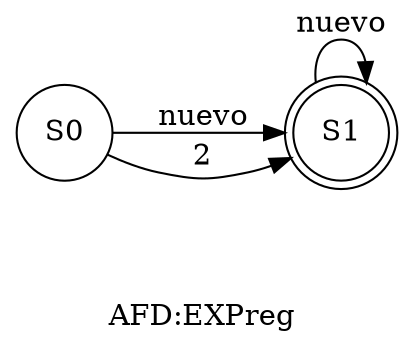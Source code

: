 digraph G {label = "AFD:EXPreg"
rankdir="LR";
node [shape="circle"];
SI[shape = none, fontcolor="white"];
S1[shape="doublecircle"];
S1[shape="doublecircle"];
S1[shape="doublecircle"];
S0->S1[label="nuevo"];
S0->S1[label="2"];
S1->S1[label="nuevo"];
}
